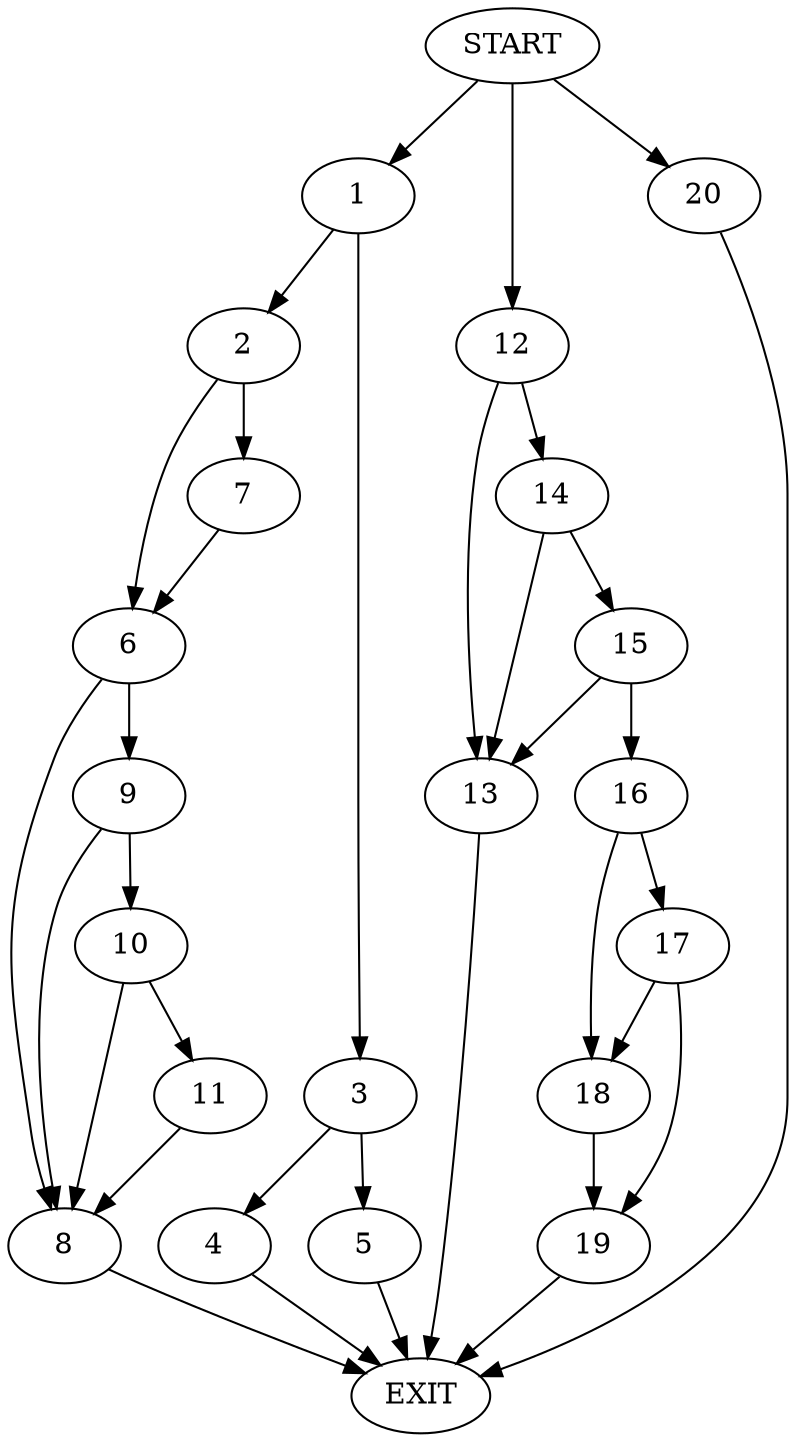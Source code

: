 digraph {
0 [label="START"]
21 [label="EXIT"]
0 -> 1
1 -> 2
1 -> 3
3 -> 4
3 -> 5
2 -> 6
2 -> 7
5 -> 21
4 -> 21
7 -> 6
6 -> 8
6 -> 9
9 -> 8
9 -> 10
8 -> 21
10 -> 8
10 -> 11
11 -> 8
0 -> 12
12 -> 13
12 -> 14
13 -> 21
14 -> 13
14 -> 15
15 -> 13
15 -> 16
16 -> 17
16 -> 18
18 -> 19
17 -> 19
17 -> 18
19 -> 21
0 -> 20
20 -> 21
}

